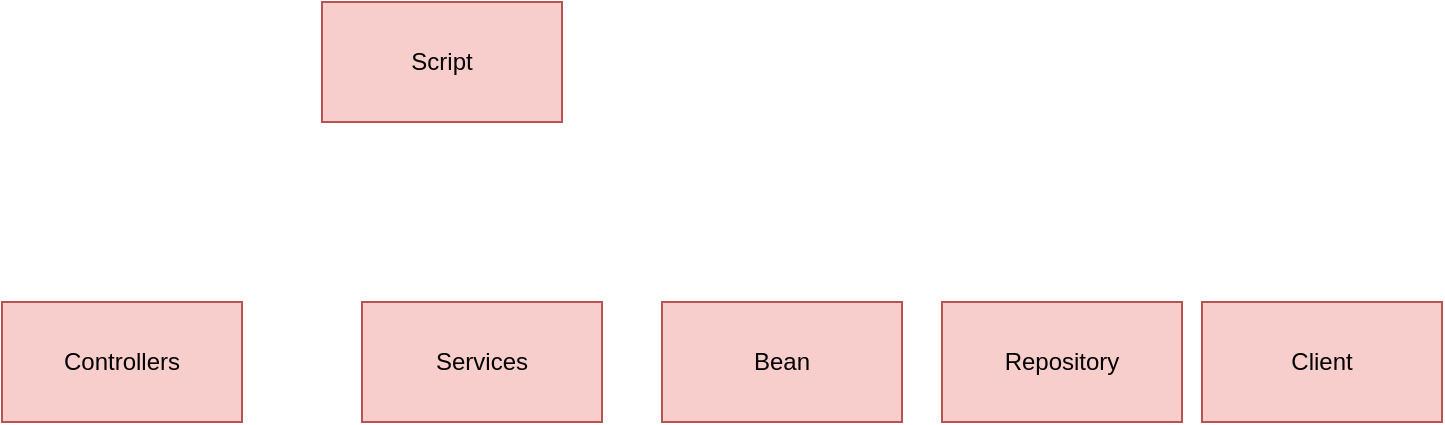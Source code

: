 <mxfile version="17.1.2" type="device"><diagram id="nMqX0XCuttqDrnUftGR4" name="Page-1"><mxGraphModel dx="1117" dy="641" grid="1" gridSize="10" guides="1" tooltips="1" connect="1" arrows="1" fold="1" page="1" pageScale="1" pageWidth="827" pageHeight="1169" math="0" shadow="0"><root><mxCell id="0"/><mxCell id="1" parent="0"/><mxCell id="lNbcd9SwcPHPIkUAXUCJ-1" value="Script" style="rounded=0;whiteSpace=wrap;html=1;fillColor=#f8cecc;strokeColor=#b85450;" vertex="1" parent="1"><mxGeometry x="260" y="80" width="120" height="60" as="geometry"/></mxCell><mxCell id="lNbcd9SwcPHPIkUAXUCJ-3" value="Controllers" style="rounded=0;whiteSpace=wrap;html=1;fillColor=#f8cecc;strokeColor=#b85450;" vertex="1" parent="1"><mxGeometry x="100" y="230" width="120" height="60" as="geometry"/></mxCell><mxCell id="lNbcd9SwcPHPIkUAXUCJ-4" value="Services" style="rounded=0;whiteSpace=wrap;html=1;fillColor=#f8cecc;strokeColor=#b85450;" vertex="1" parent="1"><mxGeometry x="280" y="230" width="120" height="60" as="geometry"/></mxCell><mxCell id="lNbcd9SwcPHPIkUAXUCJ-5" value="Bean" style="rounded=0;whiteSpace=wrap;html=1;fillColor=#f8cecc;strokeColor=#b85450;" vertex="1" parent="1"><mxGeometry x="430" y="230" width="120" height="60" as="geometry"/></mxCell><mxCell id="lNbcd9SwcPHPIkUAXUCJ-6" value="Repository" style="rounded=0;whiteSpace=wrap;html=1;fillColor=#f8cecc;strokeColor=#b85450;" vertex="1" parent="1"><mxGeometry x="570" y="230" width="120" height="60" as="geometry"/></mxCell><mxCell id="lNbcd9SwcPHPIkUAXUCJ-7" value="Client" style="rounded=0;whiteSpace=wrap;html=1;fillColor=#f8cecc;strokeColor=#b85450;" vertex="1" parent="1"><mxGeometry x="700" y="230" width="120" height="60" as="geometry"/></mxCell></root></mxGraphModel></diagram></mxfile>